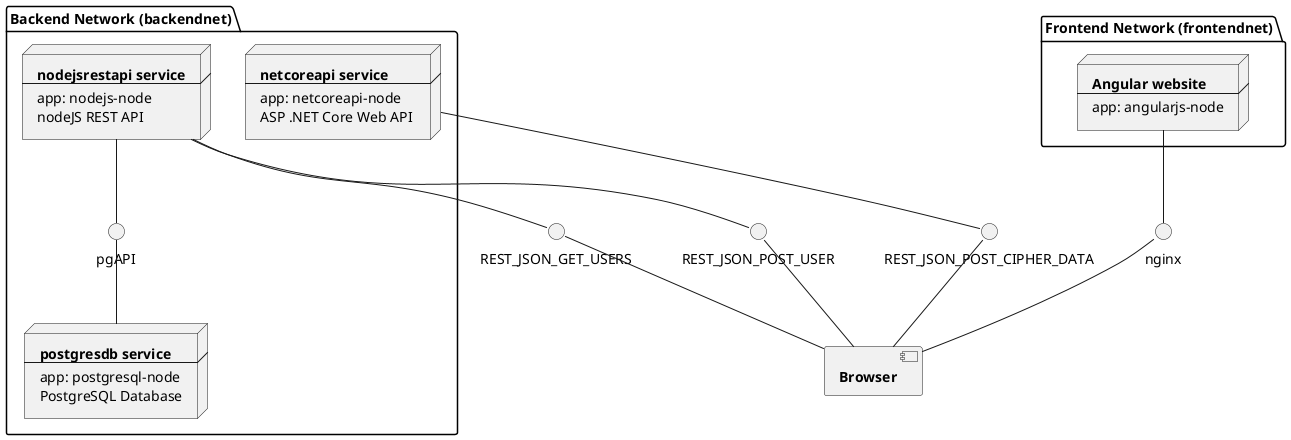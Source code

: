 @startuml

package "Frontend Network (frontendnet)" {
    node angularwebsite [
        <b>Angular website
        ----
        app: angularjs-node
    ]
}

package "Backend Network (backendnet)" {
    node postgresdb [
        <b>postgresdb service
        ----
        app: postgresql-node
        PostgreSQL Database
    ]

    node netcoreapi [
        <b>netcoreapi service
        ----
        app: netcoreapi-node
        ASP .NET Core Web API 
    ]

    node nodejsrestapi [
        <b>nodejsrestapi service
        ----
        app: nodejs-node
        nodeJS REST API
    ]

    [nodejsrestapi] -- pgAPI
    pgAPI -- postgresdb
}

[nodejsrestapi] -- REST_JSON_GET_USERS
[nodejsrestapi] -- REST_JSON_POST_USER
[netcoreapi] -- REST_JSON_POST_CIPHER_DATA

component browser [
    <b>Browser
]

[angularwebsite] -- nginx
nginx -- browser

browser -up- REST_JSON_GET_USERS
browser -up- REST_JSON_POST_USER
browser -up- REST_JSON_POST_CIPHER_DATA

@enduml